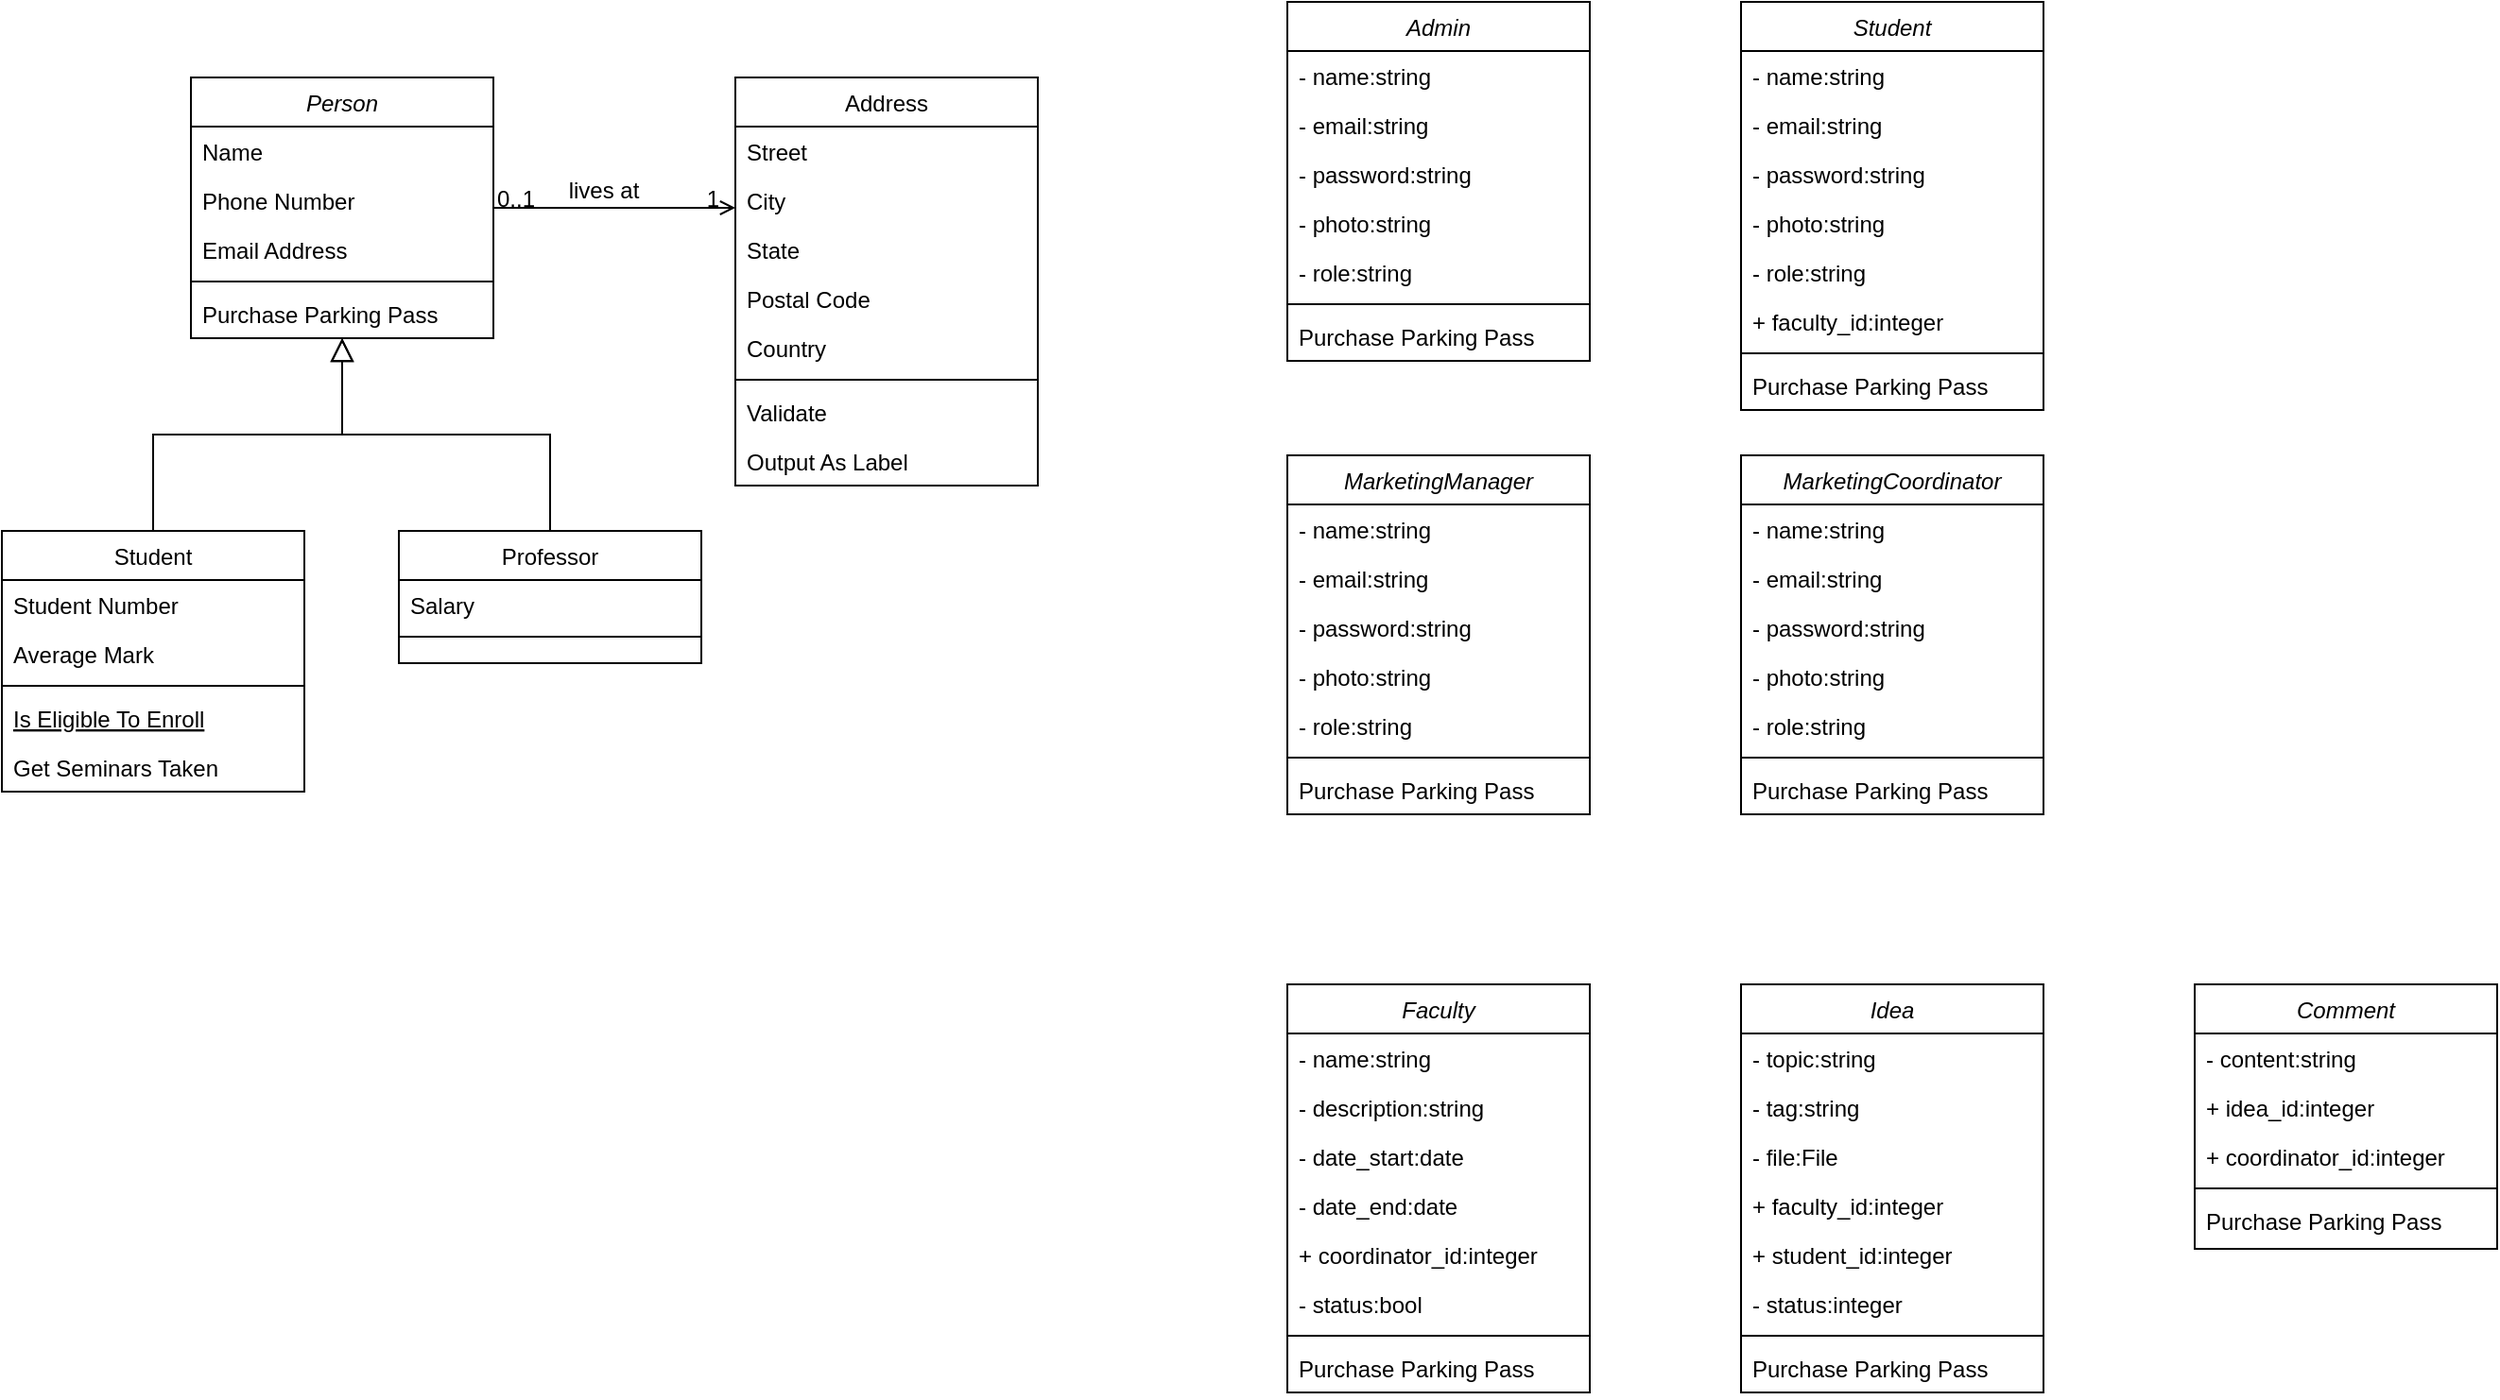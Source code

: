 <mxfile version="24.2.3" type="github" pages="3">
  <diagram id="C5RBs43oDa-KdzZeNtuy" name="Page-1">
    <mxGraphModel dx="1050" dy="522" grid="1" gridSize="10" guides="1" tooltips="1" connect="1" arrows="1" fold="1" page="1" pageScale="1" pageWidth="827" pageHeight="1169" math="0" shadow="0">
      <root>
        <mxCell id="WIyWlLk6GJQsqaUBKTNV-0" />
        <mxCell id="WIyWlLk6GJQsqaUBKTNV-1" parent="WIyWlLk6GJQsqaUBKTNV-0" />
        <mxCell id="zkfFHV4jXpPFQw0GAbJ--0" value="Person" style="swimlane;fontStyle=2;align=center;verticalAlign=top;childLayout=stackLayout;horizontal=1;startSize=26;horizontalStack=0;resizeParent=1;resizeLast=0;collapsible=1;marginBottom=0;rounded=0;shadow=0;strokeWidth=1;" parent="WIyWlLk6GJQsqaUBKTNV-1" vertex="1">
          <mxGeometry x="220" y="120" width="160" height="138" as="geometry">
            <mxRectangle x="230" y="140" width="160" height="26" as="alternateBounds" />
          </mxGeometry>
        </mxCell>
        <mxCell id="zkfFHV4jXpPFQw0GAbJ--1" value="Name" style="text;align=left;verticalAlign=top;spacingLeft=4;spacingRight=4;overflow=hidden;rotatable=0;points=[[0,0.5],[1,0.5]];portConstraint=eastwest;" parent="zkfFHV4jXpPFQw0GAbJ--0" vertex="1">
          <mxGeometry y="26" width="160" height="26" as="geometry" />
        </mxCell>
        <mxCell id="zkfFHV4jXpPFQw0GAbJ--2" value="Phone Number" style="text;align=left;verticalAlign=top;spacingLeft=4;spacingRight=4;overflow=hidden;rotatable=0;points=[[0,0.5],[1,0.5]];portConstraint=eastwest;rounded=0;shadow=0;html=0;" parent="zkfFHV4jXpPFQw0GAbJ--0" vertex="1">
          <mxGeometry y="52" width="160" height="26" as="geometry" />
        </mxCell>
        <mxCell id="zkfFHV4jXpPFQw0GAbJ--3" value="Email Address" style="text;align=left;verticalAlign=top;spacingLeft=4;spacingRight=4;overflow=hidden;rotatable=0;points=[[0,0.5],[1,0.5]];portConstraint=eastwest;rounded=0;shadow=0;html=0;" parent="zkfFHV4jXpPFQw0GAbJ--0" vertex="1">
          <mxGeometry y="78" width="160" height="26" as="geometry" />
        </mxCell>
        <mxCell id="zkfFHV4jXpPFQw0GAbJ--4" value="" style="line;html=1;strokeWidth=1;align=left;verticalAlign=middle;spacingTop=-1;spacingLeft=3;spacingRight=3;rotatable=0;labelPosition=right;points=[];portConstraint=eastwest;" parent="zkfFHV4jXpPFQw0GAbJ--0" vertex="1">
          <mxGeometry y="104" width="160" height="8" as="geometry" />
        </mxCell>
        <mxCell id="zkfFHV4jXpPFQw0GAbJ--5" value="Purchase Parking Pass" style="text;align=left;verticalAlign=top;spacingLeft=4;spacingRight=4;overflow=hidden;rotatable=0;points=[[0,0.5],[1,0.5]];portConstraint=eastwest;" parent="zkfFHV4jXpPFQw0GAbJ--0" vertex="1">
          <mxGeometry y="112" width="160" height="26" as="geometry" />
        </mxCell>
        <mxCell id="zkfFHV4jXpPFQw0GAbJ--6" value="Student" style="swimlane;fontStyle=0;align=center;verticalAlign=top;childLayout=stackLayout;horizontal=1;startSize=26;horizontalStack=0;resizeParent=1;resizeLast=0;collapsible=1;marginBottom=0;rounded=0;shadow=0;strokeWidth=1;" parent="WIyWlLk6GJQsqaUBKTNV-1" vertex="1">
          <mxGeometry x="120" y="360" width="160" height="138" as="geometry">
            <mxRectangle x="130" y="380" width="160" height="26" as="alternateBounds" />
          </mxGeometry>
        </mxCell>
        <mxCell id="zkfFHV4jXpPFQw0GAbJ--7" value="Student Number" style="text;align=left;verticalAlign=top;spacingLeft=4;spacingRight=4;overflow=hidden;rotatable=0;points=[[0,0.5],[1,0.5]];portConstraint=eastwest;" parent="zkfFHV4jXpPFQw0GAbJ--6" vertex="1">
          <mxGeometry y="26" width="160" height="26" as="geometry" />
        </mxCell>
        <mxCell id="zkfFHV4jXpPFQw0GAbJ--8" value="Average Mark" style="text;align=left;verticalAlign=top;spacingLeft=4;spacingRight=4;overflow=hidden;rotatable=0;points=[[0,0.5],[1,0.5]];portConstraint=eastwest;rounded=0;shadow=0;html=0;" parent="zkfFHV4jXpPFQw0GAbJ--6" vertex="1">
          <mxGeometry y="52" width="160" height="26" as="geometry" />
        </mxCell>
        <mxCell id="zkfFHV4jXpPFQw0GAbJ--9" value="" style="line;html=1;strokeWidth=1;align=left;verticalAlign=middle;spacingTop=-1;spacingLeft=3;spacingRight=3;rotatable=0;labelPosition=right;points=[];portConstraint=eastwest;" parent="zkfFHV4jXpPFQw0GAbJ--6" vertex="1">
          <mxGeometry y="78" width="160" height="8" as="geometry" />
        </mxCell>
        <mxCell id="zkfFHV4jXpPFQw0GAbJ--10" value="Is Eligible To Enroll" style="text;align=left;verticalAlign=top;spacingLeft=4;spacingRight=4;overflow=hidden;rotatable=0;points=[[0,0.5],[1,0.5]];portConstraint=eastwest;fontStyle=4" parent="zkfFHV4jXpPFQw0GAbJ--6" vertex="1">
          <mxGeometry y="86" width="160" height="26" as="geometry" />
        </mxCell>
        <mxCell id="zkfFHV4jXpPFQw0GAbJ--11" value="Get Seminars Taken" style="text;align=left;verticalAlign=top;spacingLeft=4;spacingRight=4;overflow=hidden;rotatable=0;points=[[0,0.5],[1,0.5]];portConstraint=eastwest;" parent="zkfFHV4jXpPFQw0GAbJ--6" vertex="1">
          <mxGeometry y="112" width="160" height="26" as="geometry" />
        </mxCell>
        <mxCell id="zkfFHV4jXpPFQw0GAbJ--12" value="" style="endArrow=block;endSize=10;endFill=0;shadow=0;strokeWidth=1;rounded=0;curved=0;edgeStyle=elbowEdgeStyle;elbow=vertical;" parent="WIyWlLk6GJQsqaUBKTNV-1" source="zkfFHV4jXpPFQw0GAbJ--6" target="zkfFHV4jXpPFQw0GAbJ--0" edge="1">
          <mxGeometry width="160" relative="1" as="geometry">
            <mxPoint x="200" y="203" as="sourcePoint" />
            <mxPoint x="200" y="203" as="targetPoint" />
          </mxGeometry>
        </mxCell>
        <mxCell id="zkfFHV4jXpPFQw0GAbJ--13" value="Professor" style="swimlane;fontStyle=0;align=center;verticalAlign=top;childLayout=stackLayout;horizontal=1;startSize=26;horizontalStack=0;resizeParent=1;resizeLast=0;collapsible=1;marginBottom=0;rounded=0;shadow=0;strokeWidth=1;" parent="WIyWlLk6GJQsqaUBKTNV-1" vertex="1">
          <mxGeometry x="330" y="360" width="160" height="70" as="geometry">
            <mxRectangle x="340" y="380" width="170" height="26" as="alternateBounds" />
          </mxGeometry>
        </mxCell>
        <mxCell id="zkfFHV4jXpPFQw0GAbJ--14" value="Salary" style="text;align=left;verticalAlign=top;spacingLeft=4;spacingRight=4;overflow=hidden;rotatable=0;points=[[0,0.5],[1,0.5]];portConstraint=eastwest;" parent="zkfFHV4jXpPFQw0GAbJ--13" vertex="1">
          <mxGeometry y="26" width="160" height="26" as="geometry" />
        </mxCell>
        <mxCell id="zkfFHV4jXpPFQw0GAbJ--15" value="" style="line;html=1;strokeWidth=1;align=left;verticalAlign=middle;spacingTop=-1;spacingLeft=3;spacingRight=3;rotatable=0;labelPosition=right;points=[];portConstraint=eastwest;" parent="zkfFHV4jXpPFQw0GAbJ--13" vertex="1">
          <mxGeometry y="52" width="160" height="8" as="geometry" />
        </mxCell>
        <mxCell id="zkfFHV4jXpPFQw0GAbJ--16" value="" style="endArrow=block;endSize=10;endFill=0;shadow=0;strokeWidth=1;rounded=0;curved=0;edgeStyle=elbowEdgeStyle;elbow=vertical;" parent="WIyWlLk6GJQsqaUBKTNV-1" source="zkfFHV4jXpPFQw0GAbJ--13" target="zkfFHV4jXpPFQw0GAbJ--0" edge="1">
          <mxGeometry width="160" relative="1" as="geometry">
            <mxPoint x="210" y="373" as="sourcePoint" />
            <mxPoint x="310" y="271" as="targetPoint" />
          </mxGeometry>
        </mxCell>
        <mxCell id="zkfFHV4jXpPFQw0GAbJ--17" value="Address" style="swimlane;fontStyle=0;align=center;verticalAlign=top;childLayout=stackLayout;horizontal=1;startSize=26;horizontalStack=0;resizeParent=1;resizeLast=0;collapsible=1;marginBottom=0;rounded=0;shadow=0;strokeWidth=1;" parent="WIyWlLk6GJQsqaUBKTNV-1" vertex="1">
          <mxGeometry x="508" y="120" width="160" height="216" as="geometry">
            <mxRectangle x="550" y="140" width="160" height="26" as="alternateBounds" />
          </mxGeometry>
        </mxCell>
        <mxCell id="zkfFHV4jXpPFQw0GAbJ--18" value="Street" style="text;align=left;verticalAlign=top;spacingLeft=4;spacingRight=4;overflow=hidden;rotatable=0;points=[[0,0.5],[1,0.5]];portConstraint=eastwest;" parent="zkfFHV4jXpPFQw0GAbJ--17" vertex="1">
          <mxGeometry y="26" width="160" height="26" as="geometry" />
        </mxCell>
        <mxCell id="zkfFHV4jXpPFQw0GAbJ--19" value="City" style="text;align=left;verticalAlign=top;spacingLeft=4;spacingRight=4;overflow=hidden;rotatable=0;points=[[0,0.5],[1,0.5]];portConstraint=eastwest;rounded=0;shadow=0;html=0;" parent="zkfFHV4jXpPFQw0GAbJ--17" vertex="1">
          <mxGeometry y="52" width="160" height="26" as="geometry" />
        </mxCell>
        <mxCell id="zkfFHV4jXpPFQw0GAbJ--20" value="State" style="text;align=left;verticalAlign=top;spacingLeft=4;spacingRight=4;overflow=hidden;rotatable=0;points=[[0,0.5],[1,0.5]];portConstraint=eastwest;rounded=0;shadow=0;html=0;" parent="zkfFHV4jXpPFQw0GAbJ--17" vertex="1">
          <mxGeometry y="78" width="160" height="26" as="geometry" />
        </mxCell>
        <mxCell id="zkfFHV4jXpPFQw0GAbJ--21" value="Postal Code" style="text;align=left;verticalAlign=top;spacingLeft=4;spacingRight=4;overflow=hidden;rotatable=0;points=[[0,0.5],[1,0.5]];portConstraint=eastwest;rounded=0;shadow=0;html=0;" parent="zkfFHV4jXpPFQw0GAbJ--17" vertex="1">
          <mxGeometry y="104" width="160" height="26" as="geometry" />
        </mxCell>
        <mxCell id="zkfFHV4jXpPFQw0GAbJ--22" value="Country" style="text;align=left;verticalAlign=top;spacingLeft=4;spacingRight=4;overflow=hidden;rotatable=0;points=[[0,0.5],[1,0.5]];portConstraint=eastwest;rounded=0;shadow=0;html=0;" parent="zkfFHV4jXpPFQw0GAbJ--17" vertex="1">
          <mxGeometry y="130" width="160" height="26" as="geometry" />
        </mxCell>
        <mxCell id="zkfFHV4jXpPFQw0GAbJ--23" value="" style="line;html=1;strokeWidth=1;align=left;verticalAlign=middle;spacingTop=-1;spacingLeft=3;spacingRight=3;rotatable=0;labelPosition=right;points=[];portConstraint=eastwest;" parent="zkfFHV4jXpPFQw0GAbJ--17" vertex="1">
          <mxGeometry y="156" width="160" height="8" as="geometry" />
        </mxCell>
        <mxCell id="zkfFHV4jXpPFQw0GAbJ--24" value="Validate" style="text;align=left;verticalAlign=top;spacingLeft=4;spacingRight=4;overflow=hidden;rotatable=0;points=[[0,0.5],[1,0.5]];portConstraint=eastwest;" parent="zkfFHV4jXpPFQw0GAbJ--17" vertex="1">
          <mxGeometry y="164" width="160" height="26" as="geometry" />
        </mxCell>
        <mxCell id="zkfFHV4jXpPFQw0GAbJ--25" value="Output As Label" style="text;align=left;verticalAlign=top;spacingLeft=4;spacingRight=4;overflow=hidden;rotatable=0;points=[[0,0.5],[1,0.5]];portConstraint=eastwest;" parent="zkfFHV4jXpPFQw0GAbJ--17" vertex="1">
          <mxGeometry y="190" width="160" height="26" as="geometry" />
        </mxCell>
        <mxCell id="zkfFHV4jXpPFQw0GAbJ--26" value="" style="endArrow=open;shadow=0;strokeWidth=1;rounded=0;curved=0;endFill=1;edgeStyle=elbowEdgeStyle;elbow=vertical;" parent="WIyWlLk6GJQsqaUBKTNV-1" source="zkfFHV4jXpPFQw0GAbJ--0" target="zkfFHV4jXpPFQw0GAbJ--17" edge="1">
          <mxGeometry x="0.5" y="41" relative="1" as="geometry">
            <mxPoint x="380" y="192" as="sourcePoint" />
            <mxPoint x="540" y="192" as="targetPoint" />
            <mxPoint x="-40" y="32" as="offset" />
          </mxGeometry>
        </mxCell>
        <mxCell id="zkfFHV4jXpPFQw0GAbJ--27" value="0..1" style="resizable=0;align=left;verticalAlign=bottom;labelBackgroundColor=none;fontSize=12;" parent="zkfFHV4jXpPFQw0GAbJ--26" connectable="0" vertex="1">
          <mxGeometry x="-1" relative="1" as="geometry">
            <mxPoint y="4" as="offset" />
          </mxGeometry>
        </mxCell>
        <mxCell id="zkfFHV4jXpPFQw0GAbJ--28" value="1" style="resizable=0;align=right;verticalAlign=bottom;labelBackgroundColor=none;fontSize=12;" parent="zkfFHV4jXpPFQw0GAbJ--26" connectable="0" vertex="1">
          <mxGeometry x="1" relative="1" as="geometry">
            <mxPoint x="-7" y="4" as="offset" />
          </mxGeometry>
        </mxCell>
        <mxCell id="zkfFHV4jXpPFQw0GAbJ--29" value="lives at" style="text;html=1;resizable=0;points=[];;align=center;verticalAlign=middle;labelBackgroundColor=none;rounded=0;shadow=0;strokeWidth=1;fontSize=12;" parent="zkfFHV4jXpPFQw0GAbJ--26" vertex="1" connectable="0">
          <mxGeometry x="0.5" y="49" relative="1" as="geometry">
            <mxPoint x="-38" y="40" as="offset" />
          </mxGeometry>
        </mxCell>
        <mxCell id="D5vaS4-aFO1oflJRA9tz-0" value="Admin" style="swimlane;fontStyle=2;align=center;verticalAlign=top;childLayout=stackLayout;horizontal=1;startSize=26;horizontalStack=0;resizeParent=1;resizeLast=0;collapsible=1;marginBottom=0;rounded=0;shadow=0;strokeWidth=1;" vertex="1" parent="WIyWlLk6GJQsqaUBKTNV-1">
          <mxGeometry x="800" y="80" width="160" height="190" as="geometry">
            <mxRectangle x="230" y="140" width="160" height="26" as="alternateBounds" />
          </mxGeometry>
        </mxCell>
        <mxCell id="D5vaS4-aFO1oflJRA9tz-1" value="- name:string" style="text;align=left;verticalAlign=top;spacingLeft=4;spacingRight=4;overflow=hidden;rotatable=0;points=[[0,0.5],[1,0.5]];portConstraint=eastwest;" vertex="1" parent="D5vaS4-aFO1oflJRA9tz-0">
          <mxGeometry y="26" width="160" height="26" as="geometry" />
        </mxCell>
        <mxCell id="D5vaS4-aFO1oflJRA9tz-36" value="- email:string" style="text;align=left;verticalAlign=top;spacingLeft=4;spacingRight=4;overflow=hidden;rotatable=0;points=[[0,0.5],[1,0.5]];portConstraint=eastwest;" vertex="1" parent="D5vaS4-aFO1oflJRA9tz-0">
          <mxGeometry y="52" width="160" height="26" as="geometry" />
        </mxCell>
        <mxCell id="D5vaS4-aFO1oflJRA9tz-37" value="- password:string" style="text;align=left;verticalAlign=top;spacingLeft=4;spacingRight=4;overflow=hidden;rotatable=0;points=[[0,0.5],[1,0.5]];portConstraint=eastwest;" vertex="1" parent="D5vaS4-aFO1oflJRA9tz-0">
          <mxGeometry y="78" width="160" height="26" as="geometry" />
        </mxCell>
        <mxCell id="D5vaS4-aFO1oflJRA9tz-38" value="- photo:string" style="text;align=left;verticalAlign=top;spacingLeft=4;spacingRight=4;overflow=hidden;rotatable=0;points=[[0,0.5],[1,0.5]];portConstraint=eastwest;" vertex="1" parent="D5vaS4-aFO1oflJRA9tz-0">
          <mxGeometry y="104" width="160" height="26" as="geometry" />
        </mxCell>
        <mxCell id="D5vaS4-aFO1oflJRA9tz-39" value="- role:string" style="text;align=left;verticalAlign=top;spacingLeft=4;spacingRight=4;overflow=hidden;rotatable=0;points=[[0,0.5],[1,0.5]];portConstraint=eastwest;" vertex="1" parent="D5vaS4-aFO1oflJRA9tz-0">
          <mxGeometry y="130" width="160" height="26" as="geometry" />
        </mxCell>
        <mxCell id="D5vaS4-aFO1oflJRA9tz-4" value="" style="line;html=1;strokeWidth=1;align=left;verticalAlign=middle;spacingTop=-1;spacingLeft=3;spacingRight=3;rotatable=0;labelPosition=right;points=[];portConstraint=eastwest;" vertex="1" parent="D5vaS4-aFO1oflJRA9tz-0">
          <mxGeometry y="156" width="160" height="8" as="geometry" />
        </mxCell>
        <mxCell id="D5vaS4-aFO1oflJRA9tz-5" value="Purchase Parking Pass" style="text;align=left;verticalAlign=top;spacingLeft=4;spacingRight=4;overflow=hidden;rotatable=0;points=[[0,0.5],[1,0.5]];portConstraint=eastwest;" vertex="1" parent="D5vaS4-aFO1oflJRA9tz-0">
          <mxGeometry y="164" width="160" height="26" as="geometry" />
        </mxCell>
        <mxCell id="D5vaS4-aFO1oflJRA9tz-6" value="Student" style="swimlane;fontStyle=2;align=center;verticalAlign=top;childLayout=stackLayout;horizontal=1;startSize=26;horizontalStack=0;resizeParent=1;resizeLast=0;collapsible=1;marginBottom=0;rounded=0;shadow=0;strokeWidth=1;" vertex="1" parent="WIyWlLk6GJQsqaUBKTNV-1">
          <mxGeometry x="1040" y="80" width="160" height="216" as="geometry">
            <mxRectangle x="1040" y="80" width="160" height="26" as="alternateBounds" />
          </mxGeometry>
        </mxCell>
        <mxCell id="D5vaS4-aFO1oflJRA9tz-7" value="- name:string" style="text;align=left;verticalAlign=top;spacingLeft=4;spacingRight=4;overflow=hidden;rotatable=0;points=[[0,0.5],[1,0.5]];portConstraint=eastwest;" vertex="1" parent="D5vaS4-aFO1oflJRA9tz-6">
          <mxGeometry y="26" width="160" height="26" as="geometry" />
        </mxCell>
        <mxCell id="D5vaS4-aFO1oflJRA9tz-40" value="- email:string" style="text;align=left;verticalAlign=top;spacingLeft=4;spacingRight=4;overflow=hidden;rotatable=0;points=[[0,0.5],[1,0.5]];portConstraint=eastwest;" vertex="1" parent="D5vaS4-aFO1oflJRA9tz-6">
          <mxGeometry y="52" width="160" height="26" as="geometry" />
        </mxCell>
        <mxCell id="D5vaS4-aFO1oflJRA9tz-41" value="- password:string" style="text;align=left;verticalAlign=top;spacingLeft=4;spacingRight=4;overflow=hidden;rotatable=0;points=[[0,0.5],[1,0.5]];portConstraint=eastwest;" vertex="1" parent="D5vaS4-aFO1oflJRA9tz-6">
          <mxGeometry y="78" width="160" height="26" as="geometry" />
        </mxCell>
        <mxCell id="D5vaS4-aFO1oflJRA9tz-42" value="- photo:string" style="text;align=left;verticalAlign=top;spacingLeft=4;spacingRight=4;overflow=hidden;rotatable=0;points=[[0,0.5],[1,0.5]];portConstraint=eastwest;" vertex="1" parent="D5vaS4-aFO1oflJRA9tz-6">
          <mxGeometry y="104" width="160" height="26" as="geometry" />
        </mxCell>
        <mxCell id="D5vaS4-aFO1oflJRA9tz-43" value="- role:string" style="text;align=left;verticalAlign=top;spacingLeft=4;spacingRight=4;overflow=hidden;rotatable=0;points=[[0,0.5],[1,0.5]];portConstraint=eastwest;" vertex="1" parent="D5vaS4-aFO1oflJRA9tz-6">
          <mxGeometry y="130" width="160" height="26" as="geometry" />
        </mxCell>
        <mxCell id="D5vaS4-aFO1oflJRA9tz-44" value="+ faculty_id:integer" style="text;align=left;verticalAlign=top;spacingLeft=4;spacingRight=4;overflow=hidden;rotatable=0;points=[[0,0.5],[1,0.5]];portConstraint=eastwest;" vertex="1" parent="D5vaS4-aFO1oflJRA9tz-6">
          <mxGeometry y="156" width="160" height="26" as="geometry" />
        </mxCell>
        <mxCell id="D5vaS4-aFO1oflJRA9tz-10" value="" style="line;html=1;strokeWidth=1;align=left;verticalAlign=middle;spacingTop=-1;spacingLeft=3;spacingRight=3;rotatable=0;labelPosition=right;points=[];portConstraint=eastwest;" vertex="1" parent="D5vaS4-aFO1oflJRA9tz-6">
          <mxGeometry y="182" width="160" height="8" as="geometry" />
        </mxCell>
        <mxCell id="D5vaS4-aFO1oflJRA9tz-11" value="Purchase Parking Pass" style="text;align=left;verticalAlign=top;spacingLeft=4;spacingRight=4;overflow=hidden;rotatable=0;points=[[0,0.5],[1,0.5]];portConstraint=eastwest;" vertex="1" parent="D5vaS4-aFO1oflJRA9tz-6">
          <mxGeometry y="190" width="160" height="26" as="geometry" />
        </mxCell>
        <mxCell id="D5vaS4-aFO1oflJRA9tz-12" value="MarketingManager" style="swimlane;fontStyle=2;align=center;verticalAlign=top;childLayout=stackLayout;horizontal=1;startSize=26;horizontalStack=0;resizeParent=1;resizeLast=0;collapsible=1;marginBottom=0;rounded=0;shadow=0;strokeWidth=1;" vertex="1" parent="WIyWlLk6GJQsqaUBKTNV-1">
          <mxGeometry x="800" y="320" width="160" height="190" as="geometry">
            <mxRectangle x="230" y="140" width="160" height="26" as="alternateBounds" />
          </mxGeometry>
        </mxCell>
        <mxCell id="D5vaS4-aFO1oflJRA9tz-13" value="- name:string" style="text;align=left;verticalAlign=top;spacingLeft=4;spacingRight=4;overflow=hidden;rotatable=0;points=[[0,0.5],[1,0.5]];portConstraint=eastwest;" vertex="1" parent="D5vaS4-aFO1oflJRA9tz-12">
          <mxGeometry y="26" width="160" height="26" as="geometry" />
        </mxCell>
        <mxCell id="D5vaS4-aFO1oflJRA9tz-14" value="- email:string" style="text;align=left;verticalAlign=top;spacingLeft=4;spacingRight=4;overflow=hidden;rotatable=0;points=[[0,0.5],[1,0.5]];portConstraint=eastwest;rounded=0;shadow=0;html=0;" vertex="1" parent="D5vaS4-aFO1oflJRA9tz-12">
          <mxGeometry y="52" width="160" height="26" as="geometry" />
        </mxCell>
        <mxCell id="D5vaS4-aFO1oflJRA9tz-15" value="- password:string" style="text;align=left;verticalAlign=top;spacingLeft=4;spacingRight=4;overflow=hidden;rotatable=0;points=[[0,0.5],[1,0.5]];portConstraint=eastwest;rounded=0;shadow=0;html=0;" vertex="1" parent="D5vaS4-aFO1oflJRA9tz-12">
          <mxGeometry y="78" width="160" height="26" as="geometry" />
        </mxCell>
        <mxCell id="D5vaS4-aFO1oflJRA9tz-45" value="- photo:string" style="text;align=left;verticalAlign=top;spacingLeft=4;spacingRight=4;overflow=hidden;rotatable=0;points=[[0,0.5],[1,0.5]];portConstraint=eastwest;rounded=0;shadow=0;html=0;" vertex="1" parent="D5vaS4-aFO1oflJRA9tz-12">
          <mxGeometry y="104" width="160" height="26" as="geometry" />
        </mxCell>
        <mxCell id="D5vaS4-aFO1oflJRA9tz-46" value="- role:string" style="text;align=left;verticalAlign=top;spacingLeft=4;spacingRight=4;overflow=hidden;rotatable=0;points=[[0,0.5],[1,0.5]];portConstraint=eastwest;rounded=0;shadow=0;html=0;" vertex="1" parent="D5vaS4-aFO1oflJRA9tz-12">
          <mxGeometry y="130" width="160" height="26" as="geometry" />
        </mxCell>
        <mxCell id="D5vaS4-aFO1oflJRA9tz-16" value="" style="line;html=1;strokeWidth=1;align=left;verticalAlign=middle;spacingTop=-1;spacingLeft=3;spacingRight=3;rotatable=0;labelPosition=right;points=[];portConstraint=eastwest;" vertex="1" parent="D5vaS4-aFO1oflJRA9tz-12">
          <mxGeometry y="156" width="160" height="8" as="geometry" />
        </mxCell>
        <mxCell id="D5vaS4-aFO1oflJRA9tz-17" value="Purchase Parking Pass" style="text;align=left;verticalAlign=top;spacingLeft=4;spacingRight=4;overflow=hidden;rotatable=0;points=[[0,0.5],[1,0.5]];portConstraint=eastwest;" vertex="1" parent="D5vaS4-aFO1oflJRA9tz-12">
          <mxGeometry y="164" width="160" height="26" as="geometry" />
        </mxCell>
        <mxCell id="D5vaS4-aFO1oflJRA9tz-18" value="MarketingCoordinator" style="swimlane;fontStyle=2;align=center;verticalAlign=top;childLayout=stackLayout;horizontal=1;startSize=26;horizontalStack=0;resizeParent=1;resizeLast=0;collapsible=1;marginBottom=0;rounded=0;shadow=0;strokeWidth=1;" vertex="1" parent="WIyWlLk6GJQsqaUBKTNV-1">
          <mxGeometry x="1040" y="320" width="160" height="190" as="geometry">
            <mxRectangle x="230" y="140" width="160" height="26" as="alternateBounds" />
          </mxGeometry>
        </mxCell>
        <mxCell id="D5vaS4-aFO1oflJRA9tz-19" value="- name:string" style="text;align=left;verticalAlign=top;spacingLeft=4;spacingRight=4;overflow=hidden;rotatable=0;points=[[0,0.5],[1,0.5]];portConstraint=eastwest;" vertex="1" parent="D5vaS4-aFO1oflJRA9tz-18">
          <mxGeometry y="26" width="160" height="26" as="geometry" />
        </mxCell>
        <mxCell id="D5vaS4-aFO1oflJRA9tz-20" value="- email:string" style="text;align=left;verticalAlign=top;spacingLeft=4;spacingRight=4;overflow=hidden;rotatable=0;points=[[0,0.5],[1,0.5]];portConstraint=eastwest;rounded=0;shadow=0;html=0;" vertex="1" parent="D5vaS4-aFO1oflJRA9tz-18">
          <mxGeometry y="52" width="160" height="26" as="geometry" />
        </mxCell>
        <mxCell id="D5vaS4-aFO1oflJRA9tz-21" value="- password:string" style="text;align=left;verticalAlign=top;spacingLeft=4;spacingRight=4;overflow=hidden;rotatable=0;points=[[0,0.5],[1,0.5]];portConstraint=eastwest;rounded=0;shadow=0;html=0;" vertex="1" parent="D5vaS4-aFO1oflJRA9tz-18">
          <mxGeometry y="78" width="160" height="26" as="geometry" />
        </mxCell>
        <mxCell id="D5vaS4-aFO1oflJRA9tz-47" value="- photo:string" style="text;align=left;verticalAlign=top;spacingLeft=4;spacingRight=4;overflow=hidden;rotatable=0;points=[[0,0.5],[1,0.5]];portConstraint=eastwest;rounded=0;shadow=0;html=0;" vertex="1" parent="D5vaS4-aFO1oflJRA9tz-18">
          <mxGeometry y="104" width="160" height="26" as="geometry" />
        </mxCell>
        <mxCell id="D5vaS4-aFO1oflJRA9tz-48" value="- role:string" style="text;align=left;verticalAlign=top;spacingLeft=4;spacingRight=4;overflow=hidden;rotatable=0;points=[[0,0.5],[1,0.5]];portConstraint=eastwest;rounded=0;shadow=0;html=0;" vertex="1" parent="D5vaS4-aFO1oflJRA9tz-18">
          <mxGeometry y="130" width="160" height="26" as="geometry" />
        </mxCell>
        <mxCell id="D5vaS4-aFO1oflJRA9tz-22" value="" style="line;html=1;strokeWidth=1;align=left;verticalAlign=middle;spacingTop=-1;spacingLeft=3;spacingRight=3;rotatable=0;labelPosition=right;points=[];portConstraint=eastwest;" vertex="1" parent="D5vaS4-aFO1oflJRA9tz-18">
          <mxGeometry y="156" width="160" height="8" as="geometry" />
        </mxCell>
        <mxCell id="D5vaS4-aFO1oflJRA9tz-23" value="Purchase Parking Pass" style="text;align=left;verticalAlign=top;spacingLeft=4;spacingRight=4;overflow=hidden;rotatable=0;points=[[0,0.5],[1,0.5]];portConstraint=eastwest;" vertex="1" parent="D5vaS4-aFO1oflJRA9tz-18">
          <mxGeometry y="164" width="160" height="26" as="geometry" />
        </mxCell>
        <mxCell id="D5vaS4-aFO1oflJRA9tz-24" value="Faculty" style="swimlane;fontStyle=2;align=center;verticalAlign=top;childLayout=stackLayout;horizontal=1;startSize=26;horizontalStack=0;resizeParent=1;resizeLast=0;collapsible=1;marginBottom=0;rounded=0;shadow=0;strokeWidth=1;" vertex="1" parent="WIyWlLk6GJQsqaUBKTNV-1">
          <mxGeometry x="800" y="600" width="160" height="216" as="geometry">
            <mxRectangle x="230" y="140" width="160" height="26" as="alternateBounds" />
          </mxGeometry>
        </mxCell>
        <mxCell id="D5vaS4-aFO1oflJRA9tz-25" value="- name:string" style="text;align=left;verticalAlign=top;spacingLeft=4;spacingRight=4;overflow=hidden;rotatable=0;points=[[0,0.5],[1,0.5]];portConstraint=eastwest;" vertex="1" parent="D5vaS4-aFO1oflJRA9tz-24">
          <mxGeometry y="26" width="160" height="26" as="geometry" />
        </mxCell>
        <mxCell id="D5vaS4-aFO1oflJRA9tz-26" value="- description:string" style="text;align=left;verticalAlign=top;spacingLeft=4;spacingRight=4;overflow=hidden;rotatable=0;points=[[0,0.5],[1,0.5]];portConstraint=eastwest;rounded=0;shadow=0;html=0;" vertex="1" parent="D5vaS4-aFO1oflJRA9tz-24">
          <mxGeometry y="52" width="160" height="26" as="geometry" />
        </mxCell>
        <mxCell id="D5vaS4-aFO1oflJRA9tz-27" value="- date_start:date" style="text;align=left;verticalAlign=top;spacingLeft=4;spacingRight=4;overflow=hidden;rotatable=0;points=[[0,0.5],[1,0.5]];portConstraint=eastwest;rounded=0;shadow=0;html=0;" vertex="1" parent="D5vaS4-aFO1oflJRA9tz-24">
          <mxGeometry y="78" width="160" height="26" as="geometry" />
        </mxCell>
        <mxCell id="D5vaS4-aFO1oflJRA9tz-49" value="- date_end:date" style="text;align=left;verticalAlign=top;spacingLeft=4;spacingRight=4;overflow=hidden;rotatable=0;points=[[0,0.5],[1,0.5]];portConstraint=eastwest;rounded=0;shadow=0;html=0;" vertex="1" parent="D5vaS4-aFO1oflJRA9tz-24">
          <mxGeometry y="104" width="160" height="26" as="geometry" />
        </mxCell>
        <mxCell id="D5vaS4-aFO1oflJRA9tz-50" value="+ coordinator_id:integer" style="text;align=left;verticalAlign=top;spacingLeft=4;spacingRight=4;overflow=hidden;rotatable=0;points=[[0,0.5],[1,0.5]];portConstraint=eastwest;rounded=0;shadow=0;html=0;" vertex="1" parent="D5vaS4-aFO1oflJRA9tz-24">
          <mxGeometry y="130" width="160" height="26" as="geometry" />
        </mxCell>
        <mxCell id="D5vaS4-aFO1oflJRA9tz-51" value="- status:bool" style="text;align=left;verticalAlign=top;spacingLeft=4;spacingRight=4;overflow=hidden;rotatable=0;points=[[0,0.5],[1,0.5]];portConstraint=eastwest;rounded=0;shadow=0;html=0;" vertex="1" parent="D5vaS4-aFO1oflJRA9tz-24">
          <mxGeometry y="156" width="160" height="26" as="geometry" />
        </mxCell>
        <mxCell id="D5vaS4-aFO1oflJRA9tz-28" value="" style="line;html=1;strokeWidth=1;align=left;verticalAlign=middle;spacingTop=-1;spacingLeft=3;spacingRight=3;rotatable=0;labelPosition=right;points=[];portConstraint=eastwest;" vertex="1" parent="D5vaS4-aFO1oflJRA9tz-24">
          <mxGeometry y="182" width="160" height="8" as="geometry" />
        </mxCell>
        <mxCell id="D5vaS4-aFO1oflJRA9tz-29" value="Purchase Parking Pass" style="text;align=left;verticalAlign=top;spacingLeft=4;spacingRight=4;overflow=hidden;rotatable=0;points=[[0,0.5],[1,0.5]];portConstraint=eastwest;" vertex="1" parent="D5vaS4-aFO1oflJRA9tz-24">
          <mxGeometry y="190" width="160" height="26" as="geometry" />
        </mxCell>
        <mxCell id="D5vaS4-aFO1oflJRA9tz-30" value="Idea" style="swimlane;fontStyle=2;align=center;verticalAlign=top;childLayout=stackLayout;horizontal=1;startSize=26;horizontalStack=0;resizeParent=1;resizeLast=0;collapsible=1;marginBottom=0;rounded=0;shadow=0;strokeWidth=1;" vertex="1" parent="WIyWlLk6GJQsqaUBKTNV-1">
          <mxGeometry x="1040" y="600" width="160" height="216" as="geometry">
            <mxRectangle x="230" y="140" width="160" height="26" as="alternateBounds" />
          </mxGeometry>
        </mxCell>
        <mxCell id="D5vaS4-aFO1oflJRA9tz-31" value="- topic:string" style="text;align=left;verticalAlign=top;spacingLeft=4;spacingRight=4;overflow=hidden;rotatable=0;points=[[0,0.5],[1,0.5]];portConstraint=eastwest;" vertex="1" parent="D5vaS4-aFO1oflJRA9tz-30">
          <mxGeometry y="26" width="160" height="26" as="geometry" />
        </mxCell>
        <mxCell id="D5vaS4-aFO1oflJRA9tz-32" value="- tag:string" style="text;align=left;verticalAlign=top;spacingLeft=4;spacingRight=4;overflow=hidden;rotatable=0;points=[[0,0.5],[1,0.5]];portConstraint=eastwest;rounded=0;shadow=0;html=0;" vertex="1" parent="D5vaS4-aFO1oflJRA9tz-30">
          <mxGeometry y="52" width="160" height="26" as="geometry" />
        </mxCell>
        <mxCell id="D5vaS4-aFO1oflJRA9tz-33" value="- file:File" style="text;align=left;verticalAlign=top;spacingLeft=4;spacingRight=4;overflow=hidden;rotatable=0;points=[[0,0.5],[1,0.5]];portConstraint=eastwest;rounded=0;shadow=0;html=0;" vertex="1" parent="D5vaS4-aFO1oflJRA9tz-30">
          <mxGeometry y="78" width="160" height="26" as="geometry" />
        </mxCell>
        <mxCell id="D5vaS4-aFO1oflJRA9tz-52" value="+ faculty_id:integer" style="text;align=left;verticalAlign=top;spacingLeft=4;spacingRight=4;overflow=hidden;rotatable=0;points=[[0,0.5],[1,0.5]];portConstraint=eastwest;rounded=0;shadow=0;html=0;" vertex="1" parent="D5vaS4-aFO1oflJRA9tz-30">
          <mxGeometry y="104" width="160" height="26" as="geometry" />
        </mxCell>
        <mxCell id="D5vaS4-aFO1oflJRA9tz-53" value="+ student_id:integer" style="text;align=left;verticalAlign=top;spacingLeft=4;spacingRight=4;overflow=hidden;rotatable=0;points=[[0,0.5],[1,0.5]];portConstraint=eastwest;rounded=0;shadow=0;html=0;" vertex="1" parent="D5vaS4-aFO1oflJRA9tz-30">
          <mxGeometry y="130" width="160" height="26" as="geometry" />
        </mxCell>
        <mxCell id="D5vaS4-aFO1oflJRA9tz-54" value="- status:integer" style="text;align=left;verticalAlign=top;spacingLeft=4;spacingRight=4;overflow=hidden;rotatable=0;points=[[0,0.5],[1,0.5]];portConstraint=eastwest;rounded=0;shadow=0;html=0;" vertex="1" parent="D5vaS4-aFO1oflJRA9tz-30">
          <mxGeometry y="156" width="160" height="26" as="geometry" />
        </mxCell>
        <mxCell id="D5vaS4-aFO1oflJRA9tz-34" value="" style="line;html=1;strokeWidth=1;align=left;verticalAlign=middle;spacingTop=-1;spacingLeft=3;spacingRight=3;rotatable=0;labelPosition=right;points=[];portConstraint=eastwest;" vertex="1" parent="D5vaS4-aFO1oflJRA9tz-30">
          <mxGeometry y="182" width="160" height="8" as="geometry" />
        </mxCell>
        <mxCell id="D5vaS4-aFO1oflJRA9tz-35" value="Purchase Parking Pass" style="text;align=left;verticalAlign=top;spacingLeft=4;spacingRight=4;overflow=hidden;rotatable=0;points=[[0,0.5],[1,0.5]];portConstraint=eastwest;" vertex="1" parent="D5vaS4-aFO1oflJRA9tz-30">
          <mxGeometry y="190" width="160" height="26" as="geometry" />
        </mxCell>
        <mxCell id="D5vaS4-aFO1oflJRA9tz-55" value="Comment" style="swimlane;fontStyle=2;align=center;verticalAlign=top;childLayout=stackLayout;horizontal=1;startSize=26;horizontalStack=0;resizeParent=1;resizeLast=0;collapsible=1;marginBottom=0;rounded=0;shadow=0;strokeWidth=1;" vertex="1" parent="WIyWlLk6GJQsqaUBKTNV-1">
          <mxGeometry x="1280" y="600" width="160" height="140" as="geometry">
            <mxRectangle x="230" y="140" width="160" height="26" as="alternateBounds" />
          </mxGeometry>
        </mxCell>
        <mxCell id="D5vaS4-aFO1oflJRA9tz-56" value="- content:string" style="text;align=left;verticalAlign=top;spacingLeft=4;spacingRight=4;overflow=hidden;rotatable=0;points=[[0,0.5],[1,0.5]];portConstraint=eastwest;" vertex="1" parent="D5vaS4-aFO1oflJRA9tz-55">
          <mxGeometry y="26" width="160" height="26" as="geometry" />
        </mxCell>
        <mxCell id="D5vaS4-aFO1oflJRA9tz-59" value="+ idea_id:integer" style="text;align=left;verticalAlign=top;spacingLeft=4;spacingRight=4;overflow=hidden;rotatable=0;points=[[0,0.5],[1,0.5]];portConstraint=eastwest;rounded=0;shadow=0;html=0;" vertex="1" parent="D5vaS4-aFO1oflJRA9tz-55">
          <mxGeometry y="52" width="160" height="26" as="geometry" />
        </mxCell>
        <mxCell id="D5vaS4-aFO1oflJRA9tz-60" value="+ coordinator_id:integer" style="text;align=left;verticalAlign=top;spacingLeft=4;spacingRight=4;overflow=hidden;rotatable=0;points=[[0,0.5],[1,0.5]];portConstraint=eastwest;rounded=0;shadow=0;html=0;" vertex="1" parent="D5vaS4-aFO1oflJRA9tz-55">
          <mxGeometry y="78" width="160" height="26" as="geometry" />
        </mxCell>
        <mxCell id="D5vaS4-aFO1oflJRA9tz-62" value="" style="line;html=1;strokeWidth=1;align=left;verticalAlign=middle;spacingTop=-1;spacingLeft=3;spacingRight=3;rotatable=0;labelPosition=right;points=[];portConstraint=eastwest;" vertex="1" parent="D5vaS4-aFO1oflJRA9tz-55">
          <mxGeometry y="104" width="160" height="8" as="geometry" />
        </mxCell>
        <mxCell id="D5vaS4-aFO1oflJRA9tz-63" value="Purchase Parking Pass" style="text;align=left;verticalAlign=top;spacingLeft=4;spacingRight=4;overflow=hidden;rotatable=0;points=[[0,0.5],[1,0.5]];portConstraint=eastwest;" vertex="1" parent="D5vaS4-aFO1oflJRA9tz-55">
          <mxGeometry y="112" width="160" height="26" as="geometry" />
        </mxCell>
      </root>
    </mxGraphModel>
  </diagram>
  <diagram id="ba5VImaWY4c0kqWgNObb" name="Admin">
    <mxGraphModel dx="2529" dy="435" grid="1" gridSize="10" guides="1" tooltips="1" connect="1" arrows="1" fold="1" page="1" pageScale="1" pageWidth="827" pageHeight="1169" math="0" shadow="0">
      <root>
        <mxCell id="0" />
        <mxCell id="1" parent="0" />
        <mxCell id="NAG0ALyDkw1JZYyw1vc5-1" value="Account" style="swimlane;fontStyle=2;align=center;verticalAlign=top;childLayout=stackLayout;horizontal=1;startSize=26;horizontalStack=0;resizeParent=1;resizeLast=0;collapsible=1;marginBottom=0;rounded=0;shadow=0;strokeWidth=1;" vertex="1" parent="1">
          <mxGeometry x="-1480" y="840" width="160" height="268" as="geometry">
            <mxRectangle x="230" y="140" width="160" height="26" as="alternateBounds" />
          </mxGeometry>
        </mxCell>
        <mxCell id="NAG0ALyDkw1JZYyw1vc5-2" value="- name:string" style="text;align=left;verticalAlign=top;spacingLeft=4;spacingRight=4;overflow=hidden;rotatable=0;points=[[0,0.5],[1,0.5]];portConstraint=eastwest;" vertex="1" parent="NAG0ALyDkw1JZYyw1vc5-1">
          <mxGeometry y="26" width="160" height="26" as="geometry" />
        </mxCell>
        <mxCell id="NAG0ALyDkw1JZYyw1vc5-3" value="- email:string" style="text;align=left;verticalAlign=top;spacingLeft=4;spacingRight=4;overflow=hidden;rotatable=0;points=[[0,0.5],[1,0.5]];portConstraint=eastwest;" vertex="1" parent="NAG0ALyDkw1JZYyw1vc5-1">
          <mxGeometry y="52" width="160" height="26" as="geometry" />
        </mxCell>
        <mxCell id="NAG0ALyDkw1JZYyw1vc5-4" value="- password:string" style="text;align=left;verticalAlign=top;spacingLeft=4;spacingRight=4;overflow=hidden;rotatable=0;points=[[0,0.5],[1,0.5]];portConstraint=eastwest;" vertex="1" parent="NAG0ALyDkw1JZYyw1vc5-1">
          <mxGeometry y="78" width="160" height="26" as="geometry" />
        </mxCell>
        <mxCell id="NAG0ALyDkw1JZYyw1vc5-5" value="- photo:string" style="text;align=left;verticalAlign=top;spacingLeft=4;spacingRight=4;overflow=hidden;rotatable=0;points=[[0,0.5],[1,0.5]];portConstraint=eastwest;" vertex="1" parent="NAG0ALyDkw1JZYyw1vc5-1">
          <mxGeometry y="104" width="160" height="26" as="geometry" />
        </mxCell>
        <mxCell id="NAG0ALyDkw1JZYyw1vc5-6" value="- role:string" style="text;align=left;verticalAlign=top;spacingLeft=4;spacingRight=4;overflow=hidden;rotatable=0;points=[[0,0.5],[1,0.5]];portConstraint=eastwest;" vertex="1" parent="NAG0ALyDkw1JZYyw1vc5-1">
          <mxGeometry y="130" width="160" height="26" as="geometry" />
        </mxCell>
        <mxCell id="NAG0ALyDkw1JZYyw1vc5-7" value="" style="line;html=1;strokeWidth=1;align=left;verticalAlign=middle;spacingTop=-1;spacingLeft=3;spacingRight=3;rotatable=0;labelPosition=right;points=[];portConstraint=eastwest;" vertex="1" parent="NAG0ALyDkw1JZYyw1vc5-1">
          <mxGeometry y="156" width="160" height="8" as="geometry" />
        </mxCell>
        <mxCell id="NAG0ALyDkw1JZYyw1vc5-8" value="+ list_accounts()" style="text;align=left;verticalAlign=top;spacingLeft=4;spacingRight=4;overflow=hidden;rotatable=0;points=[[0,0.5],[1,0.5]];portConstraint=eastwest;" vertex="1" parent="NAG0ALyDkw1JZYyw1vc5-1">
          <mxGeometry y="164" width="160" height="26" as="geometry" />
        </mxCell>
        <mxCell id="NAG0ALyDkw1JZYyw1vc5-17" value="+ add_account()" style="text;align=left;verticalAlign=top;spacingLeft=4;spacingRight=4;overflow=hidden;rotatable=0;points=[[0,0.5],[1,0.5]];portConstraint=eastwest;" vertex="1" parent="NAG0ALyDkw1JZYyw1vc5-1">
          <mxGeometry y="190" width="160" height="26" as="geometry" />
        </mxCell>
        <mxCell id="NAG0ALyDkw1JZYyw1vc5-18" value="+ edit_accounts()" style="text;align=left;verticalAlign=top;spacingLeft=4;spacingRight=4;overflow=hidden;rotatable=0;points=[[0,0.5],[1,0.5]];portConstraint=eastwest;" vertex="1" parent="NAG0ALyDkw1JZYyw1vc5-1">
          <mxGeometry y="216" width="160" height="26" as="geometry" />
        </mxCell>
        <mxCell id="NAG0ALyDkw1JZYyw1vc5-19" value="+ delete_accounts()" style="text;align=left;verticalAlign=top;spacingLeft=4;spacingRight=4;overflow=hidden;rotatable=0;points=[[0,0.5],[1,0.5]];portConstraint=eastwest;" vertex="1" parent="NAG0ALyDkw1JZYyw1vc5-1">
          <mxGeometry y="242" width="160" height="26" as="geometry" />
        </mxCell>
        <mxCell id="NAG0ALyDkw1JZYyw1vc5-9" value="Admin" style="swimlane;fontStyle=2;align=center;verticalAlign=top;childLayout=stackLayout;horizontal=1;startSize=26;horizontalStack=0;resizeParent=1;resizeLast=0;collapsible=1;marginBottom=0;rounded=0;shadow=0;strokeWidth=1;" vertex="1" parent="1">
          <mxGeometry x="-1480" y="480" width="160" height="216" as="geometry">
            <mxRectangle x="230" y="140" width="160" height="26" as="alternateBounds" />
          </mxGeometry>
        </mxCell>
        <mxCell id="NAG0ALyDkw1JZYyw1vc5-10" value="- name:string" style="text;align=left;verticalAlign=top;spacingLeft=4;spacingRight=4;overflow=hidden;rotatable=0;points=[[0,0.5],[1,0.5]];portConstraint=eastwest;" vertex="1" parent="NAG0ALyDkw1JZYyw1vc5-9">
          <mxGeometry y="26" width="160" height="26" as="geometry" />
        </mxCell>
        <mxCell id="NAG0ALyDkw1JZYyw1vc5-11" value="- email:string" style="text;align=left;verticalAlign=top;spacingLeft=4;spacingRight=4;overflow=hidden;rotatable=0;points=[[0,0.5],[1,0.5]];portConstraint=eastwest;" vertex="1" parent="NAG0ALyDkw1JZYyw1vc5-9">
          <mxGeometry y="52" width="160" height="26" as="geometry" />
        </mxCell>
        <mxCell id="NAG0ALyDkw1JZYyw1vc5-12" value="- password:string" style="text;align=left;verticalAlign=top;spacingLeft=4;spacingRight=4;overflow=hidden;rotatable=0;points=[[0,0.5],[1,0.5]];portConstraint=eastwest;" vertex="1" parent="NAG0ALyDkw1JZYyw1vc5-9">
          <mxGeometry y="78" width="160" height="26" as="geometry" />
        </mxCell>
        <mxCell id="NAG0ALyDkw1JZYyw1vc5-13" value="- photo:string" style="text;align=left;verticalAlign=top;spacingLeft=4;spacingRight=4;overflow=hidden;rotatable=0;points=[[0,0.5],[1,0.5]];portConstraint=eastwest;" vertex="1" parent="NAG0ALyDkw1JZYyw1vc5-9">
          <mxGeometry y="104" width="160" height="26" as="geometry" />
        </mxCell>
        <mxCell id="NAG0ALyDkw1JZYyw1vc5-14" value="- role:string" style="text;align=left;verticalAlign=top;spacingLeft=4;spacingRight=4;overflow=hidden;rotatable=0;points=[[0,0.5],[1,0.5]];portConstraint=eastwest;" vertex="1" parent="NAG0ALyDkw1JZYyw1vc5-9">
          <mxGeometry y="130" width="160" height="26" as="geometry" />
        </mxCell>
        <mxCell id="NAG0ALyDkw1JZYyw1vc5-15" value="" style="line;html=1;strokeWidth=1;align=left;verticalAlign=middle;spacingTop=-1;spacingLeft=3;spacingRight=3;rotatable=0;labelPosition=right;points=[];portConstraint=eastwest;" vertex="1" parent="NAG0ALyDkw1JZYyw1vc5-9">
          <mxGeometry y="156" width="160" height="8" as="geometry" />
        </mxCell>
        <mxCell id="NAG0ALyDkw1JZYyw1vc5-16" value="+ show_profile()" style="text;align=left;verticalAlign=top;spacingLeft=4;spacingRight=4;overflow=hidden;rotatable=0;points=[[0,0.5],[1,0.5]];portConstraint=eastwest;" vertex="1" parent="NAG0ALyDkw1JZYyw1vc5-9">
          <mxGeometry y="164" width="160" height="26" as="geometry" />
        </mxCell>
        <mxCell id="cVIuYXTfMD3wxuUJpbb3-1" value="+ edit_profile()" style="text;align=left;verticalAlign=top;spacingLeft=4;spacingRight=4;overflow=hidden;rotatable=0;points=[[0,0.5],[1,0.5]];portConstraint=eastwest;" vertex="1" parent="NAG0ALyDkw1JZYyw1vc5-9">
          <mxGeometry y="190" width="160" height="26" as="geometry" />
        </mxCell>
        <mxCell id="NAG0ALyDkw1JZYyw1vc5-20" value="" style="endArrow=none;html=1;rounded=0;startArrow=diamondThin;startFill=1;entryX=0.5;entryY=0;entryDx=0;entryDy=0;exitX=0.498;exitY=1.038;exitDx=0;exitDy=0;exitPerimeter=0;startSize=15;" edge="1" parent="1" source="cVIuYXTfMD3wxuUJpbb3-1" target="NAG0ALyDkw1JZYyw1vc5-1">
          <mxGeometry width="50" height="50" relative="1" as="geometry">
            <mxPoint x="-1430" y="740" as="sourcePoint" />
            <mxPoint x="-1230" y="610" as="targetPoint" />
          </mxGeometry>
        </mxCell>
        <mxCell id="NAG0ALyDkw1JZYyw1vc5-28" value="1..*" style="text;html=1;align=center;verticalAlign=middle;resizable=0;points=[];autosize=1;strokeColor=none;fillColor=none;" vertex="1" parent="1">
          <mxGeometry x="-1400" y="810" width="40" height="30" as="geometry" />
        </mxCell>
        <mxCell id="3lXcO03-nOO3K-58Qfrb-1" value="Faculty" style="swimlane;fontStyle=2;align=center;verticalAlign=top;childLayout=stackLayout;horizontal=1;startSize=26;horizontalStack=0;resizeParent=1;resizeLast=0;collapsible=1;marginBottom=0;rounded=0;shadow=0;strokeWidth=1;" vertex="1" parent="1">
          <mxGeometry x="-1200" y="480" width="160" height="294" as="geometry">
            <mxRectangle x="230" y="140" width="160" height="26" as="alternateBounds" />
          </mxGeometry>
        </mxCell>
        <mxCell id="3lXcO03-nOO3K-58Qfrb-2" value="- name:string" style="text;align=left;verticalAlign=top;spacingLeft=4;spacingRight=4;overflow=hidden;rotatable=0;points=[[0,0.5],[1,0.5]];portConstraint=eastwest;" vertex="1" parent="3lXcO03-nOO3K-58Qfrb-1">
          <mxGeometry y="26" width="160" height="26" as="geometry" />
        </mxCell>
        <mxCell id="3lXcO03-nOO3K-58Qfrb-3" value="- description:string" style="text;align=left;verticalAlign=top;spacingLeft=4;spacingRight=4;overflow=hidden;rotatable=0;points=[[0,0.5],[1,0.5]];portConstraint=eastwest;rounded=0;shadow=0;html=0;" vertex="1" parent="3lXcO03-nOO3K-58Qfrb-1">
          <mxGeometry y="52" width="160" height="26" as="geometry" />
        </mxCell>
        <mxCell id="3lXcO03-nOO3K-58Qfrb-4" value="- date_start:date" style="text;align=left;verticalAlign=top;spacingLeft=4;spacingRight=4;overflow=hidden;rotatable=0;points=[[0,0.5],[1,0.5]];portConstraint=eastwest;rounded=0;shadow=0;html=0;" vertex="1" parent="3lXcO03-nOO3K-58Qfrb-1">
          <mxGeometry y="78" width="160" height="26" as="geometry" />
        </mxCell>
        <mxCell id="3lXcO03-nOO3K-58Qfrb-5" value="- date_end:date" style="text;align=left;verticalAlign=top;spacingLeft=4;spacingRight=4;overflow=hidden;rotatable=0;points=[[0,0.5],[1,0.5]];portConstraint=eastwest;rounded=0;shadow=0;html=0;" vertex="1" parent="3lXcO03-nOO3K-58Qfrb-1">
          <mxGeometry y="104" width="160" height="26" as="geometry" />
        </mxCell>
        <mxCell id="3lXcO03-nOO3K-58Qfrb-6" value="+ coordinator_name:string" style="text;align=left;verticalAlign=top;spacingLeft=4;spacingRight=4;overflow=hidden;rotatable=0;points=[[0,0.5],[1,0.5]];portConstraint=eastwest;rounded=0;shadow=0;html=0;" vertex="1" parent="3lXcO03-nOO3K-58Qfrb-1">
          <mxGeometry y="130" width="160" height="26" as="geometry" />
        </mxCell>
        <mxCell id="3lXcO03-nOO3K-58Qfrb-7" value="- status:bool" style="text;align=left;verticalAlign=top;spacingLeft=4;spacingRight=4;overflow=hidden;rotatable=0;points=[[0,0.5],[1,0.5]];portConstraint=eastwest;rounded=0;shadow=0;html=0;" vertex="1" parent="3lXcO03-nOO3K-58Qfrb-1">
          <mxGeometry y="156" width="160" height="26" as="geometry" />
        </mxCell>
        <mxCell id="3lXcO03-nOO3K-58Qfrb-8" value="" style="line;html=1;strokeWidth=1;align=left;verticalAlign=middle;spacingTop=-1;spacingLeft=3;spacingRight=3;rotatable=0;labelPosition=right;points=[];portConstraint=eastwest;" vertex="1" parent="3lXcO03-nOO3K-58Qfrb-1">
          <mxGeometry y="182" width="160" height="8" as="geometry" />
        </mxCell>
        <mxCell id="3lXcO03-nOO3K-58Qfrb-9" value="+ list_faculties()" style="text;align=left;verticalAlign=top;spacingLeft=4;spacingRight=4;overflow=hidden;rotatable=0;points=[[0,0.5],[1,0.5]];portConstraint=eastwest;" vertex="1" parent="3lXcO03-nOO3K-58Qfrb-1">
          <mxGeometry y="190" width="160" height="26" as="geometry" />
        </mxCell>
        <mxCell id="1155O9jvP-AkfjE30AuL-1" value="+ add_faculty()" style="text;align=left;verticalAlign=top;spacingLeft=4;spacingRight=4;overflow=hidden;rotatable=0;points=[[0,0.5],[1,0.5]];portConstraint=eastwest;" vertex="1" parent="3lXcO03-nOO3K-58Qfrb-1">
          <mxGeometry y="216" width="160" height="26" as="geometry" />
        </mxCell>
        <mxCell id="1155O9jvP-AkfjE30AuL-2" value="+ edit_faculty()" style="text;align=left;verticalAlign=top;spacingLeft=4;spacingRight=4;overflow=hidden;rotatable=0;points=[[0,0.5],[1,0.5]];portConstraint=eastwest;" vertex="1" parent="3lXcO03-nOO3K-58Qfrb-1">
          <mxGeometry y="242" width="160" height="26" as="geometry" />
        </mxCell>
        <mxCell id="1155O9jvP-AkfjE30AuL-3" value="+ delete_faculty()" style="text;align=left;verticalAlign=top;spacingLeft=4;spacingRight=4;overflow=hidden;rotatable=0;points=[[0,0.5],[1,0.5]];portConstraint=eastwest;" vertex="1" parent="3lXcO03-nOO3K-58Qfrb-1">
          <mxGeometry y="268" width="160" height="26" as="geometry" />
        </mxCell>
        <mxCell id="3lXcO03-nOO3K-58Qfrb-10" value="" style="endArrow=none;html=1;rounded=0;startArrow=diamondThin;startFill=1;entryX=0;entryY=0.5;entryDx=0;entryDy=0;exitX=1;exitY=0.5;exitDx=0;exitDy=0;startSize=15;" edge="1" parent="1" source="NAG0ALyDkw1JZYyw1vc5-13" target="3lXcO03-nOO3K-58Qfrb-5">
          <mxGeometry width="50" height="50" relative="1" as="geometry">
            <mxPoint x="-1390" y="680" as="sourcePoint" />
            <mxPoint x="-1390" y="810" as="targetPoint" />
          </mxGeometry>
        </mxCell>
        <mxCell id="3lXcO03-nOO3K-58Qfrb-11" value="1..*" style="text;html=1;align=center;verticalAlign=middle;resizable=0;points=[];autosize=1;strokeColor=none;fillColor=none;" vertex="1" parent="1">
          <mxGeometry x="-1240" y="569.5" width="40" height="30" as="geometry" />
        </mxCell>
        <mxCell id="MGgwhV6dPrQuRsDtNqER-1" value="Idea" style="swimlane;fontStyle=2;align=center;verticalAlign=top;childLayout=stackLayout;horizontal=1;startSize=26;horizontalStack=0;resizeParent=1;resizeLast=0;collapsible=1;marginBottom=0;rounded=0;shadow=0;strokeWidth=1;" vertex="1" parent="1">
          <mxGeometry x="-920" y="476" width="160" height="242" as="geometry">
            <mxRectangle x="230" y="140" width="160" height="26" as="alternateBounds" />
          </mxGeometry>
        </mxCell>
        <mxCell id="MGgwhV6dPrQuRsDtNqER-2" value="- topic:string" style="text;align=left;verticalAlign=top;spacingLeft=4;spacingRight=4;overflow=hidden;rotatable=0;points=[[0,0.5],[1,0.5]];portConstraint=eastwest;" vertex="1" parent="MGgwhV6dPrQuRsDtNqER-1">
          <mxGeometry y="26" width="160" height="26" as="geometry" />
        </mxCell>
        <mxCell id="MGgwhV6dPrQuRsDtNqER-3" value="- tag:string" style="text;align=left;verticalAlign=top;spacingLeft=4;spacingRight=4;overflow=hidden;rotatable=0;points=[[0,0.5],[1,0.5]];portConstraint=eastwest;rounded=0;shadow=0;html=0;" vertex="1" parent="MGgwhV6dPrQuRsDtNqER-1">
          <mxGeometry y="52" width="160" height="26" as="geometry" />
        </mxCell>
        <mxCell id="MGgwhV6dPrQuRsDtNqER-4" value="- file:File" style="text;align=left;verticalAlign=top;spacingLeft=4;spacingRight=4;overflow=hidden;rotatable=0;points=[[0,0.5],[1,0.5]];portConstraint=eastwest;rounded=0;shadow=0;html=0;" vertex="1" parent="MGgwhV6dPrQuRsDtNqER-1">
          <mxGeometry y="78" width="160" height="26" as="geometry" />
        </mxCell>
        <mxCell id="MGgwhV6dPrQuRsDtNqER-5" value="+ faculty_name:string" style="text;align=left;verticalAlign=top;spacingLeft=4;spacingRight=4;overflow=hidden;rotatable=0;points=[[0,0.5],[1,0.5]];portConstraint=eastwest;rounded=0;shadow=0;html=0;" vertex="1" parent="MGgwhV6dPrQuRsDtNqER-1">
          <mxGeometry y="104" width="160" height="26" as="geometry" />
        </mxCell>
        <mxCell id="MGgwhV6dPrQuRsDtNqER-6" value="+ student_name:string" style="text;align=left;verticalAlign=top;spacingLeft=4;spacingRight=4;overflow=hidden;rotatable=0;points=[[0,0.5],[1,0.5]];portConstraint=eastwest;rounded=0;shadow=0;html=0;" vertex="1" parent="MGgwhV6dPrQuRsDtNqER-1">
          <mxGeometry y="130" width="160" height="26" as="geometry" />
        </mxCell>
        <mxCell id="MGgwhV6dPrQuRsDtNqER-7" value="- status:integer" style="text;align=left;verticalAlign=top;spacingLeft=4;spacingRight=4;overflow=hidden;rotatable=0;points=[[0,0.5],[1,0.5]];portConstraint=eastwest;rounded=0;shadow=0;html=0;" vertex="1" parent="MGgwhV6dPrQuRsDtNqER-1">
          <mxGeometry y="156" width="160" height="26" as="geometry" />
        </mxCell>
        <mxCell id="MGgwhV6dPrQuRsDtNqER-8" value="" style="line;html=1;strokeWidth=1;align=left;verticalAlign=middle;spacingTop=-1;spacingLeft=3;spacingRight=3;rotatable=0;labelPosition=right;points=[];portConstraint=eastwest;" vertex="1" parent="MGgwhV6dPrQuRsDtNqER-1">
          <mxGeometry y="182" width="160" height="8" as="geometry" />
        </mxCell>
        <mxCell id="MGgwhV6dPrQuRsDtNqER-9" value="+ list_ideas()" style="text;align=left;verticalAlign=top;spacingLeft=4;spacingRight=4;overflow=hidden;rotatable=0;points=[[0,0.5],[1,0.5]];portConstraint=eastwest;" vertex="1" parent="MGgwhV6dPrQuRsDtNqER-1">
          <mxGeometry y="190" width="160" height="26" as="geometry" />
        </mxCell>
        <mxCell id="PcyN8mhHsE22ctlMZBVW-1" value="+ delete_idea()" style="text;align=left;verticalAlign=top;spacingLeft=4;spacingRight=4;overflow=hidden;rotatable=0;points=[[0,0.5],[1,0.5]];portConstraint=eastwest;" vertex="1" parent="MGgwhV6dPrQuRsDtNqER-1">
          <mxGeometry y="216" width="160" height="26" as="geometry" />
        </mxCell>
        <mxCell id="MGgwhV6dPrQuRsDtNqER-10" value="" style="endArrow=none;html=1;rounded=0;exitX=1;exitY=0.5;exitDx=0;exitDy=0;startArrow=diamondThin;startFill=1;startSize=15;" edge="1" parent="1" source="3lXcO03-nOO3K-58Qfrb-5">
          <mxGeometry width="50" height="50" relative="1" as="geometry">
            <mxPoint x="-820" y="860" as="sourcePoint" />
            <mxPoint x="-920" y="597" as="targetPoint" />
          </mxGeometry>
        </mxCell>
        <mxCell id="MGgwhV6dPrQuRsDtNqER-11" value="0..*" style="text;html=1;align=center;verticalAlign=middle;resizable=0;points=[];autosize=1;strokeColor=none;fillColor=none;" vertex="1" parent="1">
          <mxGeometry x="-950" y="569" width="40" height="30" as="geometry" />
        </mxCell>
        <mxCell id="MGgwhV6dPrQuRsDtNqER-12" value="1" style="text;html=1;align=center;verticalAlign=middle;resizable=0;points=[];autosize=1;strokeColor=none;fillColor=none;" vertex="1" parent="1">
          <mxGeometry x="-1035" y="599.5" width="30" height="30" as="geometry" />
        </mxCell>
        <mxCell id="3dvE-FxxCPwsOGmSTEY5-1" value="OutstandingIdea" style="swimlane;fontStyle=2;align=center;verticalAlign=top;childLayout=stackLayout;horizontal=1;startSize=26;horizontalStack=0;resizeParent=1;resizeLast=0;collapsible=1;marginBottom=0;rounded=0;shadow=0;strokeWidth=1;" vertex="1" parent="1">
          <mxGeometry x="-1480" y="170" width="160" height="190" as="geometry">
            <mxRectangle x="230" y="140" width="160" height="26" as="alternateBounds" />
          </mxGeometry>
        </mxCell>
        <mxCell id="3dvE-FxxCPwsOGmSTEY5-2" value="- topic:string" style="text;align=left;verticalAlign=top;spacingLeft=4;spacingRight=4;overflow=hidden;rotatable=0;points=[[0,0.5],[1,0.5]];portConstraint=eastwest;" vertex="1" parent="3dvE-FxxCPwsOGmSTEY5-1">
          <mxGeometry y="26" width="160" height="26" as="geometry" />
        </mxCell>
        <mxCell id="3dvE-FxxCPwsOGmSTEY5-3" value="- tag:string" style="text;align=left;verticalAlign=top;spacingLeft=4;spacingRight=4;overflow=hidden;rotatable=0;points=[[0,0.5],[1,0.5]];portConstraint=eastwest;rounded=0;shadow=0;html=0;" vertex="1" parent="3dvE-FxxCPwsOGmSTEY5-1">
          <mxGeometry y="52" width="160" height="26" as="geometry" />
        </mxCell>
        <mxCell id="3dvE-FxxCPwsOGmSTEY5-4" value="- file:File" style="text;align=left;verticalAlign=top;spacingLeft=4;spacingRight=4;overflow=hidden;rotatable=0;points=[[0,0.5],[1,0.5]];portConstraint=eastwest;rounded=0;shadow=0;html=0;" vertex="1" parent="3dvE-FxxCPwsOGmSTEY5-1">
          <mxGeometry y="78" width="160" height="26" as="geometry" />
        </mxCell>
        <mxCell id="3dvE-FxxCPwsOGmSTEY5-7" value="- student_name:string" style="text;align=left;verticalAlign=top;spacingLeft=4;spacingRight=4;overflow=hidden;rotatable=0;points=[[0,0.5],[1,0.5]];portConstraint=eastwest;rounded=0;shadow=0;html=0;" vertex="1" parent="3dvE-FxxCPwsOGmSTEY5-1">
          <mxGeometry y="104" width="160" height="26" as="geometry" />
        </mxCell>
        <mxCell id="3dvE-FxxCPwsOGmSTEY5-8" value="- coordinator_name:string" style="text;align=left;verticalAlign=top;spacingLeft=4;spacingRight=4;overflow=hidden;rotatable=0;points=[[0,0.5],[1,0.5]];portConstraint=eastwest;rounded=0;shadow=0;html=0;" vertex="1" parent="3dvE-FxxCPwsOGmSTEY5-1">
          <mxGeometry y="130" width="160" height="26" as="geometry" />
        </mxCell>
        <mxCell id="3dvE-FxxCPwsOGmSTEY5-5" value="" style="line;html=1;strokeWidth=1;align=left;verticalAlign=middle;spacingTop=-1;spacingLeft=3;spacingRight=3;rotatable=0;labelPosition=right;points=[];portConstraint=eastwest;" vertex="1" parent="3dvE-FxxCPwsOGmSTEY5-1">
          <mxGeometry y="156" width="160" height="8" as="geometry" />
        </mxCell>
        <mxCell id="3dvE-FxxCPwsOGmSTEY5-6" value="+ list_outstandingIdeas()" style="text;align=left;verticalAlign=top;spacingLeft=4;spacingRight=4;overflow=hidden;rotatable=0;points=[[0,0.5],[1,0.5]];portConstraint=eastwest;" vertex="1" parent="3dvE-FxxCPwsOGmSTEY5-1">
          <mxGeometry y="164" width="160" height="26" as="geometry" />
        </mxCell>
        <mxCell id="3dvE-FxxCPwsOGmSTEY5-9" value="" style="endArrow=none;html=1;rounded=0;exitX=0.5;exitY=0;exitDx=0;exitDy=0;entryX=0.502;entryY=1.115;entryDx=0;entryDy=0;entryPerimeter=0;" edge="1" parent="1" source="NAG0ALyDkw1JZYyw1vc5-9" target="3dvE-FxxCPwsOGmSTEY5-6">
          <mxGeometry width="50" height="50" relative="1" as="geometry">
            <mxPoint x="-1640" y="410" as="sourcePoint" />
            <mxPoint x="-1590" y="360" as="targetPoint" />
          </mxGeometry>
        </mxCell>
      </root>
    </mxGraphModel>
  </diagram>
  <diagram id="cjA7Ccz1Q-d4PZH0KYbm" name="Marketing Manager">
    <mxGraphModel dx="1167" dy="580" grid="1" gridSize="10" guides="1" tooltips="1" connect="1" arrows="1" fold="1" page="1" pageScale="1" pageWidth="827" pageHeight="1169" math="0" shadow="0">
      <root>
        <mxCell id="0" />
        <mxCell id="1" parent="0" />
        <mxCell id="8yzTTNwBUiZBwIqRSPBt-1" value="MarketingManager" style="swimlane;fontStyle=2;align=center;verticalAlign=top;childLayout=stackLayout;horizontal=1;startSize=26;horizontalStack=0;resizeParent=1;resizeLast=0;collapsible=1;marginBottom=0;rounded=0;shadow=0;strokeWidth=1;" vertex="1" parent="1">
          <mxGeometry x="200" y="160" width="160" height="190" as="geometry">
            <mxRectangle x="230" y="140" width="160" height="26" as="alternateBounds" />
          </mxGeometry>
        </mxCell>
        <mxCell id="8yzTTNwBUiZBwIqRSPBt-2" value="- name:string" style="text;align=left;verticalAlign=top;spacingLeft=4;spacingRight=4;overflow=hidden;rotatable=0;points=[[0,0.5],[1,0.5]];portConstraint=eastwest;" vertex="1" parent="8yzTTNwBUiZBwIqRSPBt-1">
          <mxGeometry y="26" width="160" height="26" as="geometry" />
        </mxCell>
        <mxCell id="8yzTTNwBUiZBwIqRSPBt-3" value="- email:string" style="text;align=left;verticalAlign=top;spacingLeft=4;spacingRight=4;overflow=hidden;rotatable=0;points=[[0,0.5],[1,0.5]];portConstraint=eastwest;rounded=0;shadow=0;html=0;" vertex="1" parent="8yzTTNwBUiZBwIqRSPBt-1">
          <mxGeometry y="52" width="160" height="26" as="geometry" />
        </mxCell>
        <mxCell id="8yzTTNwBUiZBwIqRSPBt-4" value="- password:string" style="text;align=left;verticalAlign=top;spacingLeft=4;spacingRight=4;overflow=hidden;rotatable=0;points=[[0,0.5],[1,0.5]];portConstraint=eastwest;rounded=0;shadow=0;html=0;" vertex="1" parent="8yzTTNwBUiZBwIqRSPBt-1">
          <mxGeometry y="78" width="160" height="26" as="geometry" />
        </mxCell>
        <mxCell id="8yzTTNwBUiZBwIqRSPBt-5" value="- photo:string" style="text;align=left;verticalAlign=top;spacingLeft=4;spacingRight=4;overflow=hidden;rotatable=0;points=[[0,0.5],[1,0.5]];portConstraint=eastwest;rounded=0;shadow=0;html=0;" vertex="1" parent="8yzTTNwBUiZBwIqRSPBt-1">
          <mxGeometry y="104" width="160" height="26" as="geometry" />
        </mxCell>
        <mxCell id="8yzTTNwBUiZBwIqRSPBt-6" value="- role:string" style="text;align=left;verticalAlign=top;spacingLeft=4;spacingRight=4;overflow=hidden;rotatable=0;points=[[0,0.5],[1,0.5]];portConstraint=eastwest;rounded=0;shadow=0;html=0;" vertex="1" parent="8yzTTNwBUiZBwIqRSPBt-1">
          <mxGeometry y="130" width="160" height="26" as="geometry" />
        </mxCell>
        <mxCell id="8yzTTNwBUiZBwIqRSPBt-7" value="" style="line;html=1;strokeWidth=1;align=left;verticalAlign=middle;spacingTop=-1;spacingLeft=3;spacingRight=3;rotatable=0;labelPosition=right;points=[];portConstraint=eastwest;" vertex="1" parent="8yzTTNwBUiZBwIqRSPBt-1">
          <mxGeometry y="156" width="160" height="8" as="geometry" />
        </mxCell>
        <mxCell id="8yzTTNwBUiZBwIqRSPBt-8" value="Purchase Parking Pass" style="text;align=left;verticalAlign=top;spacingLeft=4;spacingRight=4;overflow=hidden;rotatable=0;points=[[0,0.5],[1,0.5]];portConstraint=eastwest;" vertex="1" parent="8yzTTNwBUiZBwIqRSPBt-1">
          <mxGeometry y="164" width="160" height="26" as="geometry" />
        </mxCell>
        <mxCell id="AM4abLIF6uoTAUEEPAqm-1" value="Faculty" style="swimlane;fontStyle=2;align=center;verticalAlign=top;childLayout=stackLayout;horizontal=1;startSize=26;horizontalStack=0;resizeParent=1;resizeLast=0;collapsible=1;marginBottom=0;rounded=0;shadow=0;strokeWidth=1;" vertex="1" parent="1">
          <mxGeometry x="480" y="160" width="160" height="294" as="geometry">
            <mxRectangle x="230" y="140" width="160" height="26" as="alternateBounds" />
          </mxGeometry>
        </mxCell>
        <mxCell id="AM4abLIF6uoTAUEEPAqm-2" value="- name:string" style="text;align=left;verticalAlign=top;spacingLeft=4;spacingRight=4;overflow=hidden;rotatable=0;points=[[0,0.5],[1,0.5]];portConstraint=eastwest;" vertex="1" parent="AM4abLIF6uoTAUEEPAqm-1">
          <mxGeometry y="26" width="160" height="26" as="geometry" />
        </mxCell>
        <mxCell id="AM4abLIF6uoTAUEEPAqm-3" value="- description:string" style="text;align=left;verticalAlign=top;spacingLeft=4;spacingRight=4;overflow=hidden;rotatable=0;points=[[0,0.5],[1,0.5]];portConstraint=eastwest;rounded=0;shadow=0;html=0;" vertex="1" parent="AM4abLIF6uoTAUEEPAqm-1">
          <mxGeometry y="52" width="160" height="26" as="geometry" />
        </mxCell>
        <mxCell id="AM4abLIF6uoTAUEEPAqm-4" value="- date_start:date" style="text;align=left;verticalAlign=top;spacingLeft=4;spacingRight=4;overflow=hidden;rotatable=0;points=[[0,0.5],[1,0.5]];portConstraint=eastwest;rounded=0;shadow=0;html=0;" vertex="1" parent="AM4abLIF6uoTAUEEPAqm-1">
          <mxGeometry y="78" width="160" height="26" as="geometry" />
        </mxCell>
        <mxCell id="AM4abLIF6uoTAUEEPAqm-5" value="- date_end:date" style="text;align=left;verticalAlign=top;spacingLeft=4;spacingRight=4;overflow=hidden;rotatable=0;points=[[0,0.5],[1,0.5]];portConstraint=eastwest;rounded=0;shadow=0;html=0;" vertex="1" parent="AM4abLIF6uoTAUEEPAqm-1">
          <mxGeometry y="104" width="160" height="26" as="geometry" />
        </mxCell>
        <mxCell id="AM4abLIF6uoTAUEEPAqm-6" value="+ coordinator_id:integer" style="text;align=left;verticalAlign=top;spacingLeft=4;spacingRight=4;overflow=hidden;rotatable=0;points=[[0,0.5],[1,0.5]];portConstraint=eastwest;rounded=0;shadow=0;html=0;" vertex="1" parent="AM4abLIF6uoTAUEEPAqm-1">
          <mxGeometry y="130" width="160" height="26" as="geometry" />
        </mxCell>
        <mxCell id="AM4abLIF6uoTAUEEPAqm-7" value="- status:bool" style="text;align=left;verticalAlign=top;spacingLeft=4;spacingRight=4;overflow=hidden;rotatable=0;points=[[0,0.5],[1,0.5]];portConstraint=eastwest;rounded=0;shadow=0;html=0;" vertex="1" parent="AM4abLIF6uoTAUEEPAqm-1">
          <mxGeometry y="156" width="160" height="26" as="geometry" />
        </mxCell>
        <mxCell id="AM4abLIF6uoTAUEEPAqm-8" value="" style="line;html=1;strokeWidth=1;align=left;verticalAlign=middle;spacingTop=-1;spacingLeft=3;spacingRight=3;rotatable=0;labelPosition=right;points=[];portConstraint=eastwest;" vertex="1" parent="AM4abLIF6uoTAUEEPAqm-1">
          <mxGeometry y="182" width="160" height="8" as="geometry" />
        </mxCell>
        <mxCell id="AM4abLIF6uoTAUEEPAqm-9" value="+ list_faculties()" style="text;align=left;verticalAlign=top;spacingLeft=4;spacingRight=4;overflow=hidden;rotatable=0;points=[[0,0.5],[1,0.5]];portConstraint=eastwest;" vertex="1" parent="AM4abLIF6uoTAUEEPAqm-1">
          <mxGeometry y="190" width="160" height="26" as="geometry" />
        </mxCell>
        <mxCell id="AM4abLIF6uoTAUEEPAqm-10" value="+ add_faculty()" style="text;align=left;verticalAlign=top;spacingLeft=4;spacingRight=4;overflow=hidden;rotatable=0;points=[[0,0.5],[1,0.5]];portConstraint=eastwest;" vertex="1" parent="AM4abLIF6uoTAUEEPAqm-1">
          <mxGeometry y="216" width="160" height="26" as="geometry" />
        </mxCell>
        <mxCell id="AM4abLIF6uoTAUEEPAqm-11" value="+ edit_faculty()" style="text;align=left;verticalAlign=top;spacingLeft=4;spacingRight=4;overflow=hidden;rotatable=0;points=[[0,0.5],[1,0.5]];portConstraint=eastwest;" vertex="1" parent="AM4abLIF6uoTAUEEPAqm-1">
          <mxGeometry y="242" width="160" height="26" as="geometry" />
        </mxCell>
        <mxCell id="AM4abLIF6uoTAUEEPAqm-12" value="+ delete_faculty()" style="text;align=left;verticalAlign=top;spacingLeft=4;spacingRight=4;overflow=hidden;rotatable=0;points=[[0,0.5],[1,0.5]];portConstraint=eastwest;" vertex="1" parent="AM4abLIF6uoTAUEEPAqm-1">
          <mxGeometry y="268" width="160" height="26" as="geometry" />
        </mxCell>
        <mxCell id="AWNSKRN2KuwiKdwTA2GJ-1" value="" style="endArrow=none;html=1;rounded=0;exitX=1;exitY=0.5;exitDx=0;exitDy=0;startArrow=diamondThin;startFill=1;startSize=15;entryX=0;entryY=0.5;entryDx=0;entryDy=0;" edge="1" parent="1" source="8yzTTNwBUiZBwIqRSPBt-5" target="AM4abLIF6uoTAUEEPAqm-5">
          <mxGeometry width="50" height="50" relative="1" as="geometry">
            <mxPoint x="294" y="420" as="sourcePoint" />
            <mxPoint x="414" y="420" as="targetPoint" />
          </mxGeometry>
        </mxCell>
        <mxCell id="AWNSKRN2KuwiKdwTA2GJ-2" value="1..*" style="text;html=1;align=center;verticalAlign=middle;whiteSpace=wrap;rounded=0;" vertex="1" parent="1">
          <mxGeometry x="430" y="250" width="60" height="30" as="geometry" />
        </mxCell>
        <mxCell id="LT0sHatPfwif7RSOnxRW-1" value="Idea" style="swimlane;fontStyle=2;align=center;verticalAlign=top;childLayout=stackLayout;horizontal=1;startSize=26;horizontalStack=0;resizeParent=1;resizeLast=0;collapsible=1;marginBottom=0;rounded=0;shadow=0;strokeWidth=1;" vertex="1" parent="1">
          <mxGeometry x="760" y="160" width="160" height="220" as="geometry">
            <mxRectangle x="230" y="140" width="160" height="26" as="alternateBounds" />
          </mxGeometry>
        </mxCell>
        <mxCell id="LT0sHatPfwif7RSOnxRW-2" value="- topic:string" style="text;align=left;verticalAlign=top;spacingLeft=4;spacingRight=4;overflow=hidden;rotatable=0;points=[[0,0.5],[1,0.5]];portConstraint=eastwest;" vertex="1" parent="LT0sHatPfwif7RSOnxRW-1">
          <mxGeometry y="26" width="160" height="26" as="geometry" />
        </mxCell>
        <mxCell id="LT0sHatPfwif7RSOnxRW-3" value="- tag:string" style="text;align=left;verticalAlign=top;spacingLeft=4;spacingRight=4;overflow=hidden;rotatable=0;points=[[0,0.5],[1,0.5]];portConstraint=eastwest;rounded=0;shadow=0;html=0;" vertex="1" parent="LT0sHatPfwif7RSOnxRW-1">
          <mxGeometry y="52" width="160" height="26" as="geometry" />
        </mxCell>
        <mxCell id="LT0sHatPfwif7RSOnxRW-4" value="- file:File" style="text;align=left;verticalAlign=top;spacingLeft=4;spacingRight=4;overflow=hidden;rotatable=0;points=[[0,0.5],[1,0.5]];portConstraint=eastwest;rounded=0;shadow=0;html=0;" vertex="1" parent="LT0sHatPfwif7RSOnxRW-1">
          <mxGeometry y="78" width="160" height="26" as="geometry" />
        </mxCell>
        <mxCell id="LT0sHatPfwif7RSOnxRW-5" value="+ faculty_id:integer" style="text;align=left;verticalAlign=top;spacingLeft=4;spacingRight=4;overflow=hidden;rotatable=0;points=[[0,0.5],[1,0.5]];portConstraint=eastwest;rounded=0;shadow=0;html=0;" vertex="1" parent="LT0sHatPfwif7RSOnxRW-1">
          <mxGeometry y="104" width="160" height="26" as="geometry" />
        </mxCell>
        <mxCell id="LT0sHatPfwif7RSOnxRW-6" value="+ student_id:integer" style="text;align=left;verticalAlign=top;spacingLeft=4;spacingRight=4;overflow=hidden;rotatable=0;points=[[0,0.5],[1,0.5]];portConstraint=eastwest;rounded=0;shadow=0;html=0;" vertex="1" parent="LT0sHatPfwif7RSOnxRW-1">
          <mxGeometry y="130" width="160" height="26" as="geometry" />
        </mxCell>
        <mxCell id="LT0sHatPfwif7RSOnxRW-7" value="- status:integer" style="text;align=left;verticalAlign=top;spacingLeft=4;spacingRight=4;overflow=hidden;rotatable=0;points=[[0,0.5],[1,0.5]];portConstraint=eastwest;rounded=0;shadow=0;html=0;" vertex="1" parent="LT0sHatPfwif7RSOnxRW-1">
          <mxGeometry y="156" width="160" height="26" as="geometry" />
        </mxCell>
        <mxCell id="LT0sHatPfwif7RSOnxRW-8" value="" style="line;html=1;strokeWidth=1;align=left;verticalAlign=middle;spacingTop=-1;spacingLeft=3;spacingRight=3;rotatable=0;labelPosition=right;points=[];portConstraint=eastwest;" vertex="1" parent="LT0sHatPfwif7RSOnxRW-1">
          <mxGeometry y="182" width="160" height="8" as="geometry" />
        </mxCell>
        <mxCell id="LT0sHatPfwif7RSOnxRW-9" value="+ list_ideas()" style="text;align=left;verticalAlign=top;spacingLeft=4;spacingRight=4;overflow=hidden;rotatable=0;points=[[0,0.5],[1,0.5]];portConstraint=eastwest;" vertex="1" parent="LT0sHatPfwif7RSOnxRW-1">
          <mxGeometry y="190" width="160" height="26" as="geometry" />
        </mxCell>
        <mxCell id="cmdl3dHV3ipQ3RkRx2B6-1" value="" style="endArrow=none;html=1;rounded=0;startArrow=diamondThin;startFill=1;startSize=15;entryX=0;entryY=0.5;entryDx=0;entryDy=0;" edge="1" parent="1" target="LT0sHatPfwif7RSOnxRW-5">
          <mxGeometry width="50" height="50" relative="1" as="geometry">
            <mxPoint x="640" y="277" as="sourcePoint" />
            <mxPoint x="490" y="287" as="targetPoint" />
          </mxGeometry>
        </mxCell>
        <mxCell id="sYA8DMSyBvPkOolEvCLt-1" value="0..*" style="text;html=1;align=center;verticalAlign=middle;whiteSpace=wrap;rounded=0;" vertex="1" parent="1">
          <mxGeometry x="720" y="250" width="60" height="30" as="geometry" />
        </mxCell>
        <mxCell id="sYA8DMSyBvPkOolEvCLt-3" value="1" style="text;html=1;align=center;verticalAlign=middle;whiteSpace=wrap;rounded=0;" vertex="1" parent="1">
          <mxGeometry x="630" y="280" width="60" height="30" as="geometry" />
        </mxCell>
      </root>
    </mxGraphModel>
  </diagram>
</mxfile>

